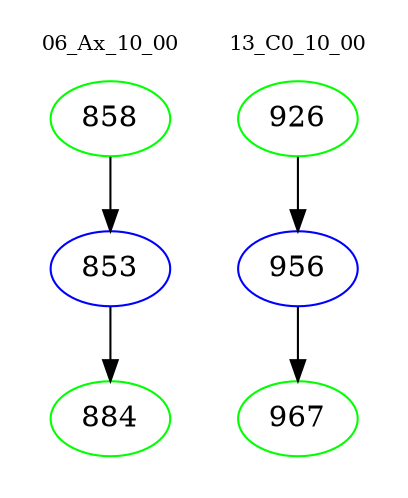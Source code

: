 digraph{
subgraph cluster_0 {
color = white
label = "06_Ax_10_00";
fontsize=10;
T0_858 [label="858", color="green"]
T0_858 -> T0_853 [color="black"]
T0_853 [label="853", color="blue"]
T0_853 -> T0_884 [color="black"]
T0_884 [label="884", color="green"]
}
subgraph cluster_1 {
color = white
label = "13_C0_10_00";
fontsize=10;
T1_926 [label="926", color="green"]
T1_926 -> T1_956 [color="black"]
T1_956 [label="956", color="blue"]
T1_956 -> T1_967 [color="black"]
T1_967 [label="967", color="green"]
}
}
